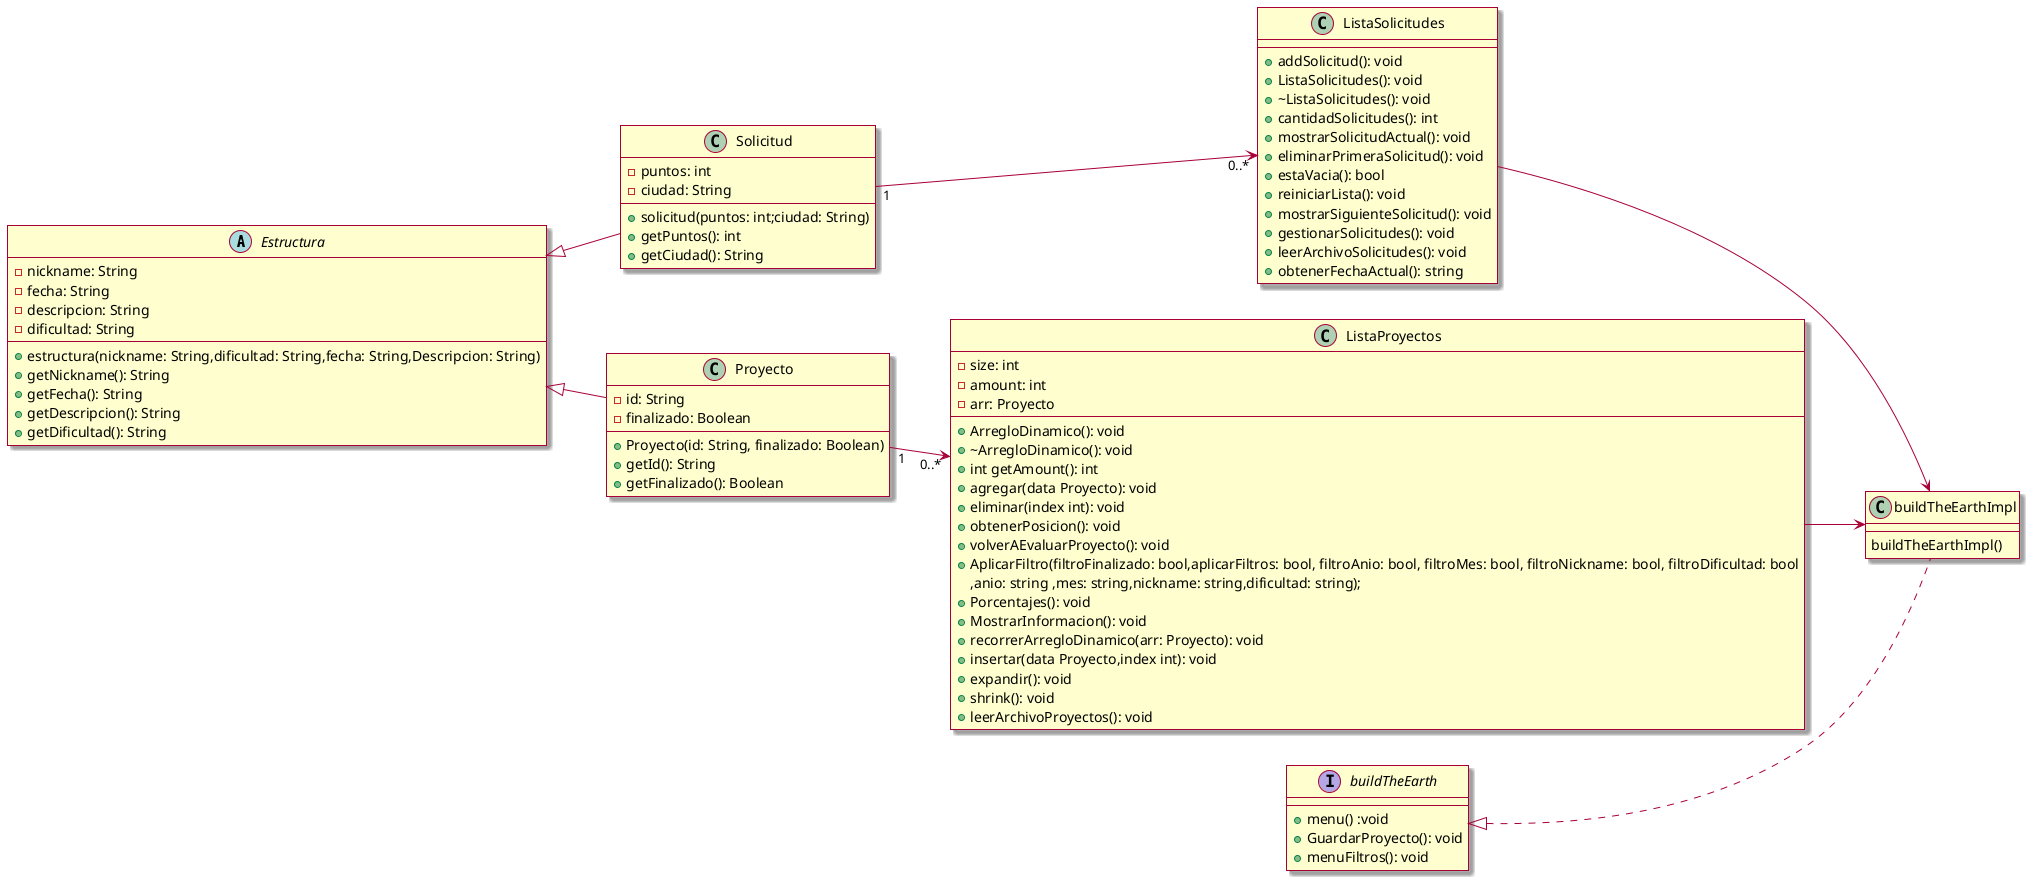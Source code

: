 @startuml

left to right direction
skin rose

abstract Estructura{

- nickname: String
- fecha: String
- descripcion: String
- dificultad: String

+estructura(nickname: String,dificultad: String,fecha: String,Descripcion: String)
+ getNickname(): String
+ getFecha(): String
+ getDescripcion(): String
+ getDificultad(): String

}
class Solicitud {

- puntos: int
- ciudad: String

+ solicitud(puntos: int;ciudad: String)
+ getPuntos(): int
+ getCiudad(): String
}

class Proyecto {

- id: String
- finalizado: Boolean

+ Proyecto(id: String, finalizado: Boolean)
+ getId(): String
+ getFinalizado(): Boolean
}

class buildTheEarthImpl {

buildTheEarthImpl()

}

interface buildTheEarth {
+ menu() :void
+ GuardarProyecto(): void
+ menuFiltros(): void

}

class ListaSolicitudes{
+addSolicitud(): void
+ListaSolicitudes(): void
+~ListaSolicitudes(): void
+cantidadSolicitudes(): int
+mostrarSolicitudActual(): void
+eliminarPrimeraSolicitud(): void
+estaVacia(): bool
+reiniciarLista(): void
+mostrarSiguienteSolicitud(): void
+gestionarSolicitudes(): void
+leerArchivoSolicitudes(): void
+obtenerFechaActual(): string
}

class ListaProyectos{
-size: int
-amount: int
-arr: Proyecto
+ArregloDinamico(): void
+~ArregloDinamico(): void
+int getAmount(): int
+agregar(data Proyecto): void
+eliminar(index int): void
+obtenerPosicion(): void
+volverAEvaluarProyecto(): void
+AplicarFiltro(filtroFinalizado: bool,aplicarFiltros: bool, filtroAnio: bool, filtroMes: bool, filtroNickname: bool, filtroDificultad: bool
,anio: string ,mes: string,nickname: string,dificultad: string);
+Porcentajes(): void
+MostrarInformacion(): void
+recorrerArregloDinamico(arr: Proyecto): void
+insertar(data Proyecto,index int): void
+expandir(): void
+shrink(): void
+leerArchivoProyectos(): void
}



Estructura <|-- Solicitud
Estructura <|-- Proyecto
buildTheEarth <|.. buildTheEarthImpl
Solicitud "1" --> "0..*" ListaSolicitudes
Proyecto "1"-->"0..*" ListaProyectos
ListaSolicitudes --> buildTheEarthImpl
ListaProyectos --> buildTheEarthImpl



}


@enduml
